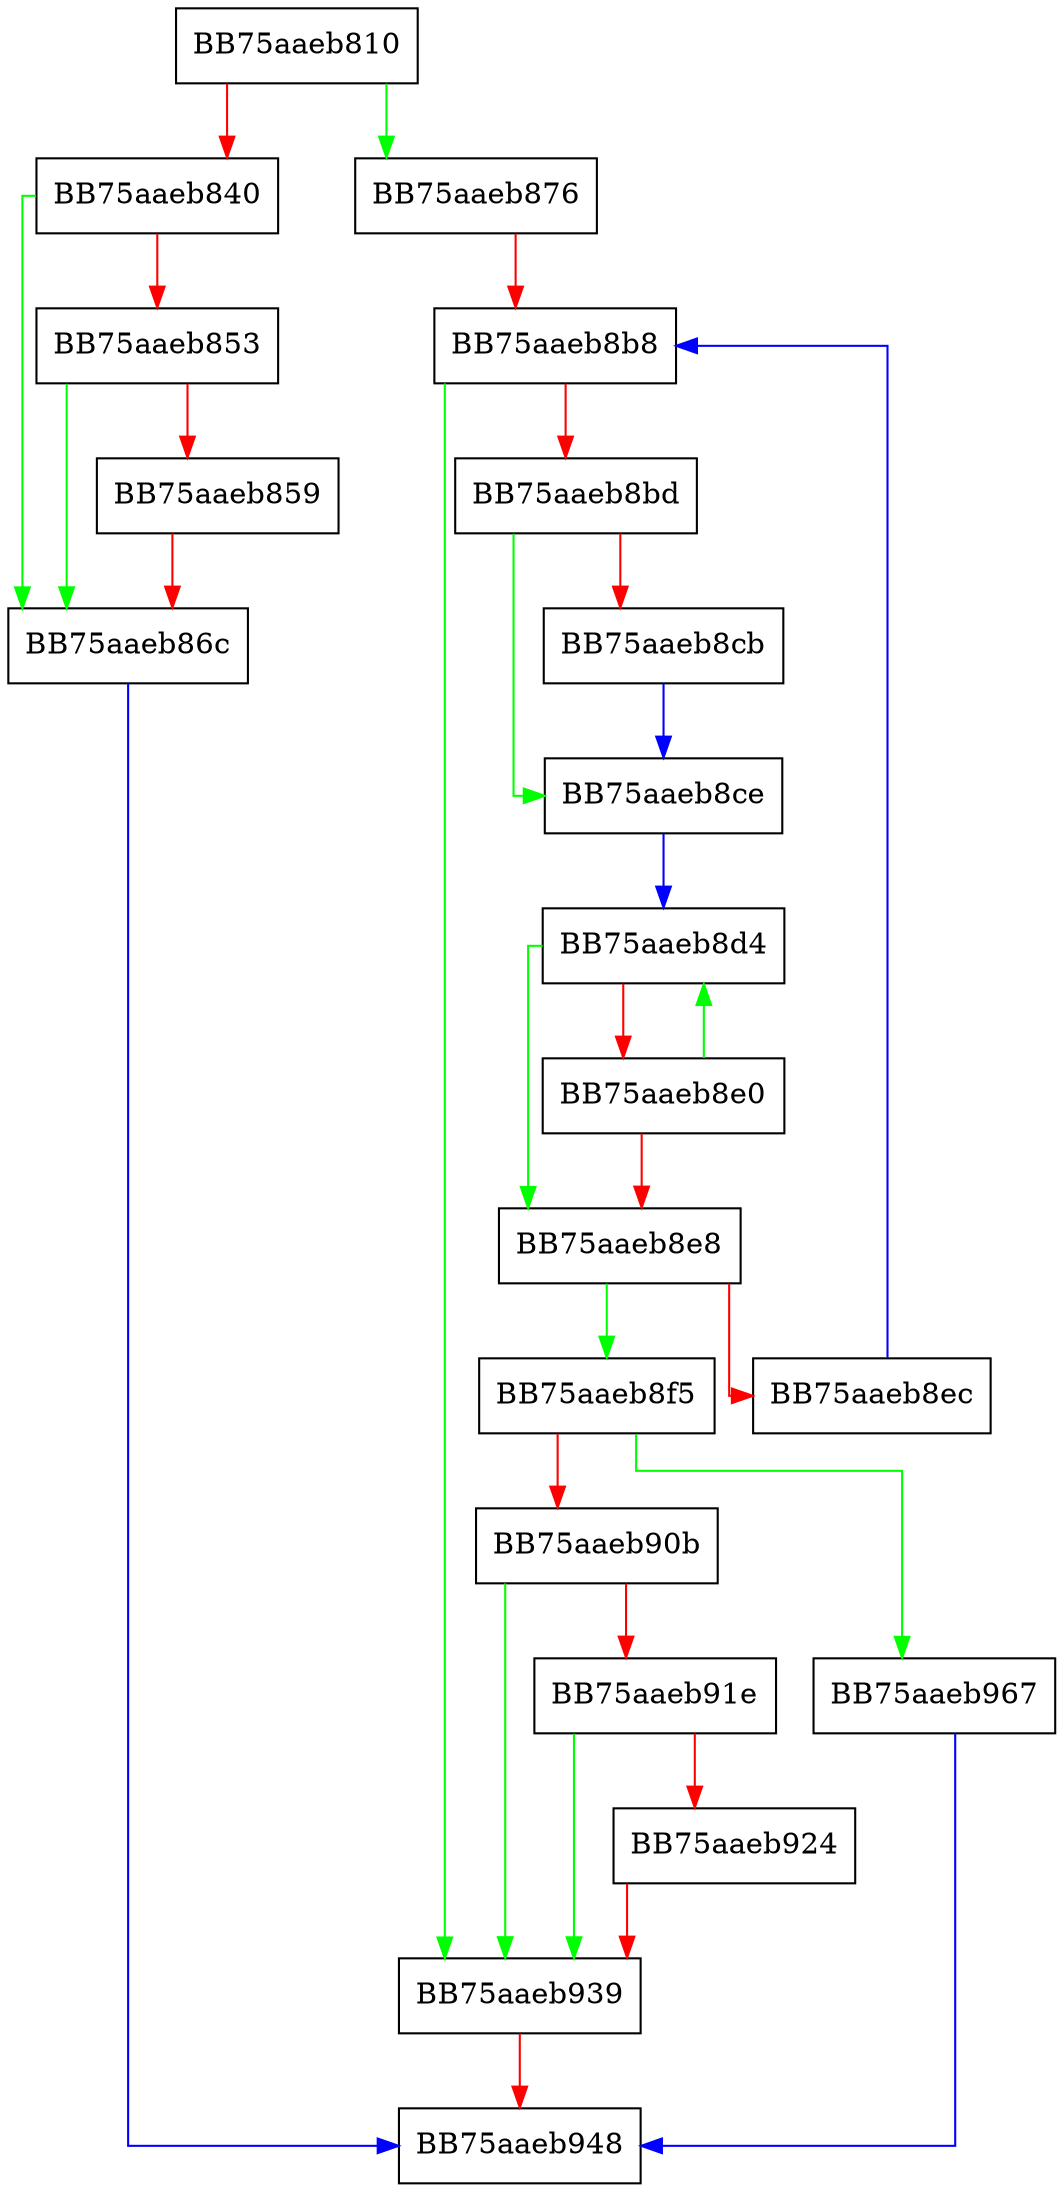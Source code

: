 digraph GetSha1ForFilename {
  node [shape="box"];
  graph [splines=ortho];
  BB75aaeb810 -> BB75aaeb876 [color="green"];
  BB75aaeb810 -> BB75aaeb840 [color="red"];
  BB75aaeb840 -> BB75aaeb86c [color="green"];
  BB75aaeb840 -> BB75aaeb853 [color="red"];
  BB75aaeb853 -> BB75aaeb86c [color="green"];
  BB75aaeb853 -> BB75aaeb859 [color="red"];
  BB75aaeb859 -> BB75aaeb86c [color="red"];
  BB75aaeb86c -> BB75aaeb948 [color="blue"];
  BB75aaeb876 -> BB75aaeb8b8 [color="red"];
  BB75aaeb8b8 -> BB75aaeb939 [color="green"];
  BB75aaeb8b8 -> BB75aaeb8bd [color="red"];
  BB75aaeb8bd -> BB75aaeb8ce [color="green"];
  BB75aaeb8bd -> BB75aaeb8cb [color="red"];
  BB75aaeb8cb -> BB75aaeb8ce [color="blue"];
  BB75aaeb8ce -> BB75aaeb8d4 [color="blue"];
  BB75aaeb8d4 -> BB75aaeb8e8 [color="green"];
  BB75aaeb8d4 -> BB75aaeb8e0 [color="red"];
  BB75aaeb8e0 -> BB75aaeb8d4 [color="green"];
  BB75aaeb8e0 -> BB75aaeb8e8 [color="red"];
  BB75aaeb8e8 -> BB75aaeb8f5 [color="green"];
  BB75aaeb8e8 -> BB75aaeb8ec [color="red"];
  BB75aaeb8ec -> BB75aaeb8b8 [color="blue"];
  BB75aaeb8f5 -> BB75aaeb967 [color="green"];
  BB75aaeb8f5 -> BB75aaeb90b [color="red"];
  BB75aaeb90b -> BB75aaeb939 [color="green"];
  BB75aaeb90b -> BB75aaeb91e [color="red"];
  BB75aaeb91e -> BB75aaeb939 [color="green"];
  BB75aaeb91e -> BB75aaeb924 [color="red"];
  BB75aaeb924 -> BB75aaeb939 [color="red"];
  BB75aaeb939 -> BB75aaeb948 [color="red"];
  BB75aaeb967 -> BB75aaeb948 [color="blue"];
}